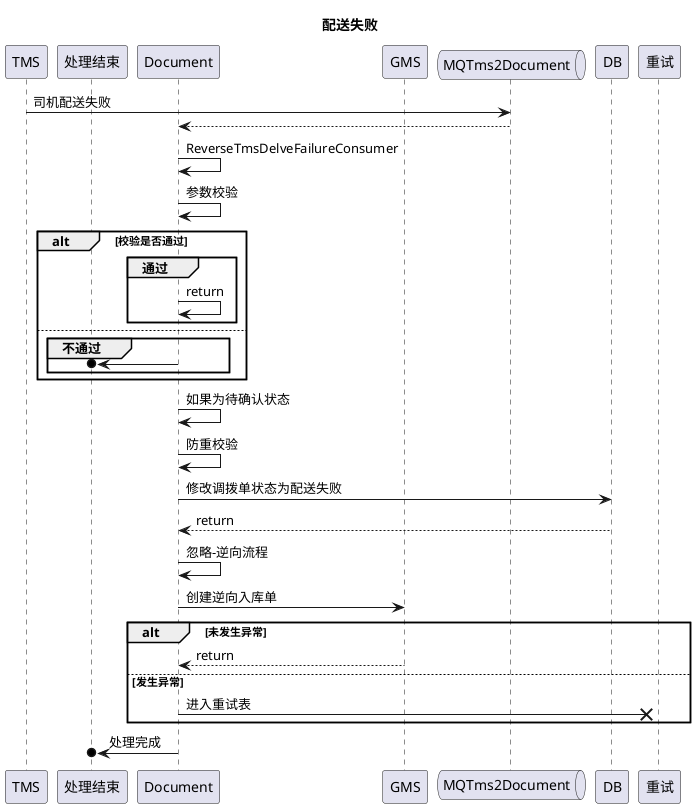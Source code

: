@startuml
title 配送失败

participant TMS as TMS
participant 处理结束 as 处理结束
participant Document as Document
participant GMS as GMS
queue MQTms2Document as MQTms2Document

       TMS -> MQTms2Document:司机配送失败
       MQTms2Document --> Document
       Document -> Document:ReverseTmsDelveFailureConsumer
       Document -> Document :参数校验
       alt 校验是否通过
           group 通过
           Document -> Document: return
           end
       else
          group 不通过
          Document ->o  处理结束
          end
      end
      Document ->Document:如果为待确认状态
      Document -> Document:防重校验
      Document -> DB:修改调拨单状态为配送失败
      DB -->Document :return
      Document -> Document:忽略-逆向流程
      Document -> GMS :创建逆向入库单
      alt 未发生异常
         GMS --> Document:return
      else 发生异常
        Document ->x 重试:进入重试表
       end
     Document ->o 处理结束: 处理完成

@enduml
